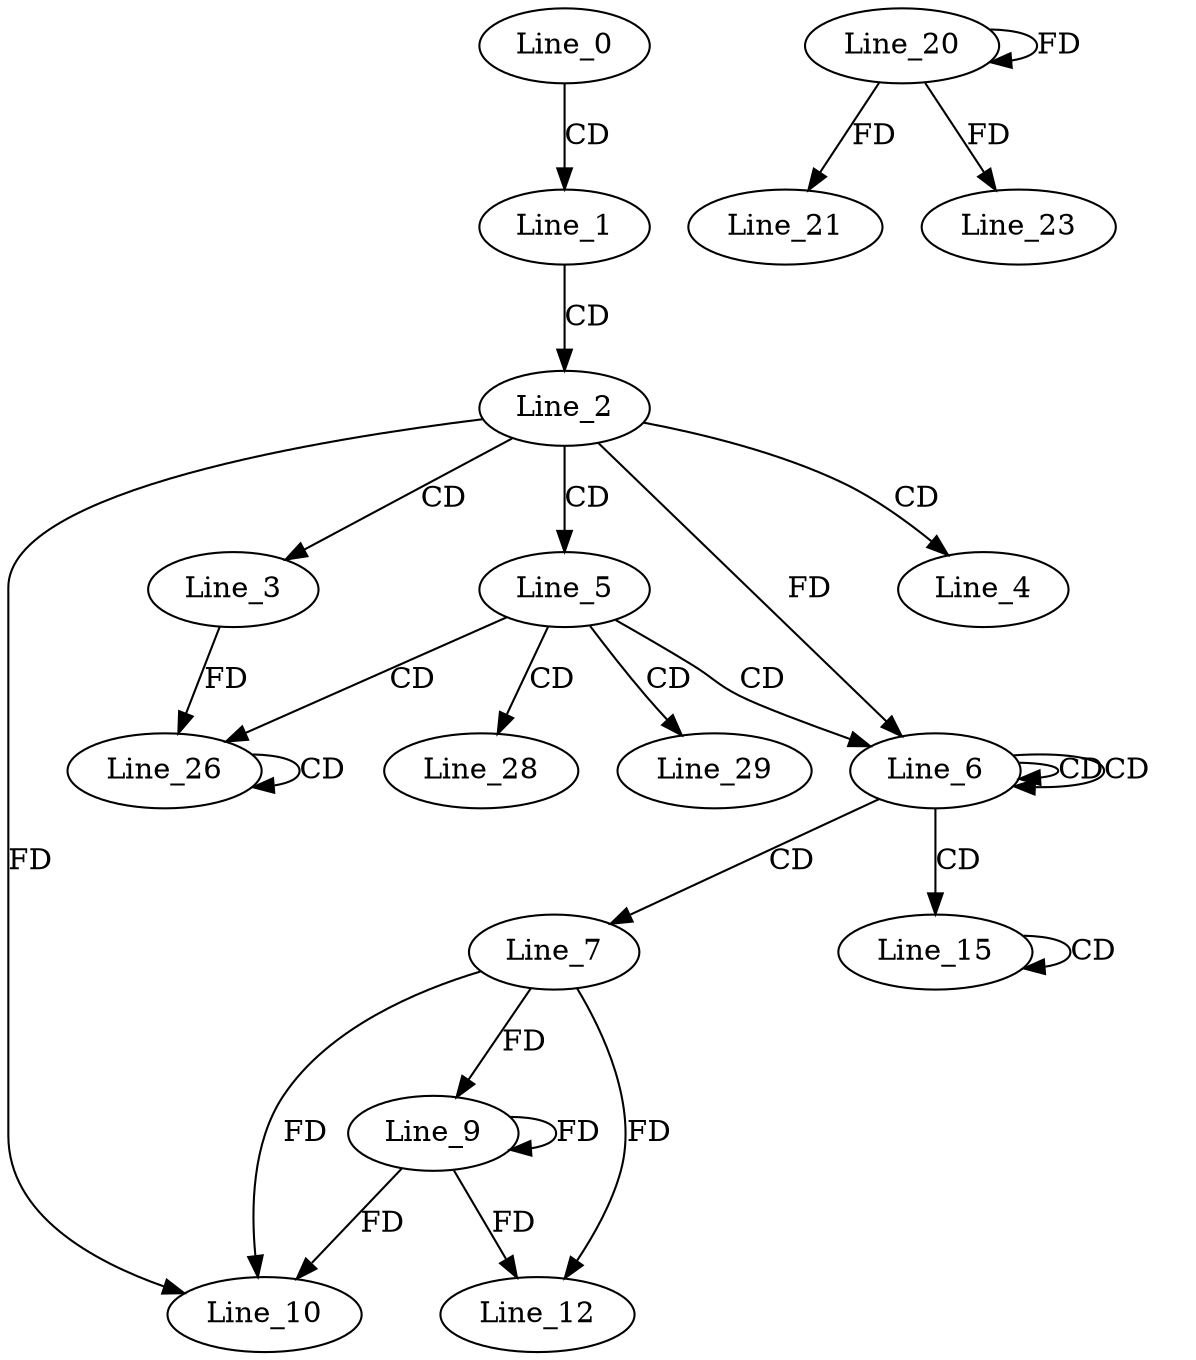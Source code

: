 digraph G {
  Line_0;
  Line_1;
  Line_2;
  Line_3;
  Line_4;
  Line_5;
  Line_6;
  Line_6;
  Line_6;
  Line_6;
  Line_6;
  Line_7;
  Line_9;
  Line_10;
  Line_12;
  Line_15;
  Line_15;
  Line_20;
  Line_21;
  Line_23;
  Line_26;
  Line_26;
  Line_28;
  Line_29;
  Line_0 -> Line_1 [ label="CD" ];
  Line_1 -> Line_2 [ label="CD" ];
  Line_2 -> Line_3 [ label="CD" ];
  Line_2 -> Line_4 [ label="CD" ];
  Line_2 -> Line_5 [ label="CD" ];
  Line_5 -> Line_6 [ label="CD" ];
  Line_6 -> Line_6 [ label="CD" ];
  Line_2 -> Line_6 [ label="FD" ];
  Line_6 -> Line_6 [ label="CD" ];
  Line_6 -> Line_7 [ label="CD" ];
  Line_7 -> Line_9 [ label="FD" ];
  Line_9 -> Line_9 [ label="FD" ];
  Line_2 -> Line_10 [ label="FD" ];
  Line_7 -> Line_10 [ label="FD" ];
  Line_9 -> Line_10 [ label="FD" ];
  Line_7 -> Line_12 [ label="FD" ];
  Line_9 -> Line_12 [ label="FD" ];
  Line_6 -> Line_15 [ label="CD" ];
  Line_15 -> Line_15 [ label="CD" ];
  Line_20 -> Line_20 [ label="FD" ];
  Line_20 -> Line_21 [ label="FD" ];
  Line_20 -> Line_23 [ label="FD" ];
  Line_5 -> Line_26 [ label="CD" ];
  Line_26 -> Line_26 [ label="CD" ];
  Line_3 -> Line_26 [ label="FD" ];
  Line_5 -> Line_28 [ label="CD" ];
  Line_5 -> Line_29 [ label="CD" ];
}

